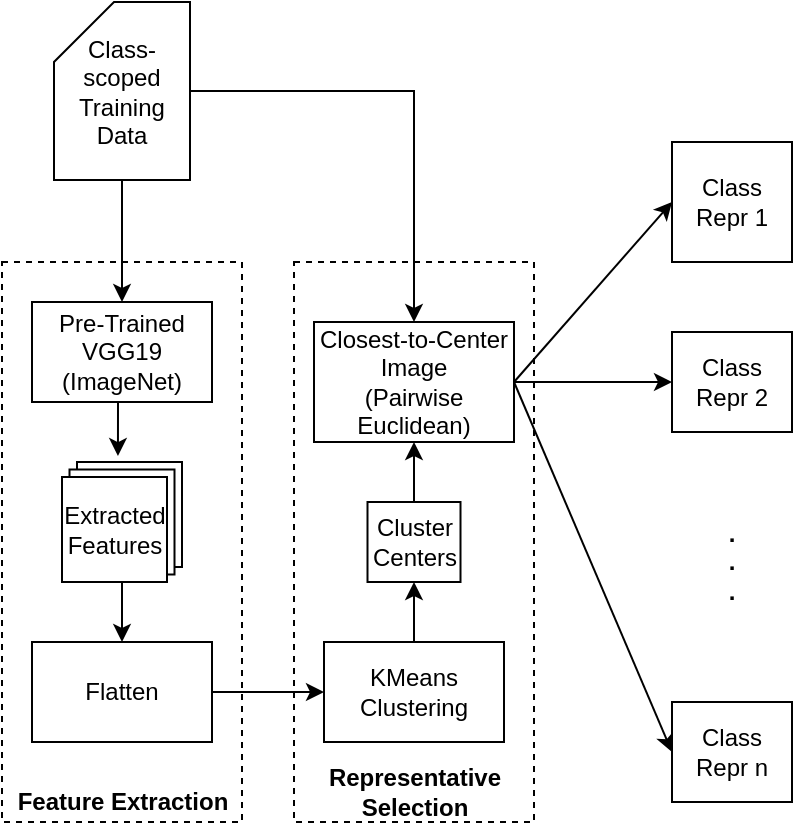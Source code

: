 <mxfile version="12.9.10" type="device"><diagram id="8DPBMGdxQIK1j8nG-TYA" name="Page-1"><mxGraphModel dx="780" dy="1155" grid="1" gridSize="10" guides="1" tooltips="1" connect="1" arrows="1" fold="1" page="1" pageScale="1" pageWidth="850" pageHeight="1100" math="0" shadow="0"><root><mxCell id="0"/><mxCell id="1" parent="0"/><mxCell id="sHiEeiEkoMwhXXmskU1T-27" value="" style="rounded=0;whiteSpace=wrap;html=1;dashed=1;" vertex="1" parent="1"><mxGeometry x="291" y="460" width="120" height="280" as="geometry"/></mxCell><mxCell id="sHiEeiEkoMwhXXmskU1T-17" value="" style="rounded=0;whiteSpace=wrap;html=1;dashed=1;" vertex="1" parent="1"><mxGeometry x="145" y="460" width="120" height="280" as="geometry"/></mxCell><mxCell id="sHiEeiEkoMwhXXmskU1T-4" value="" style="group" vertex="1" connectable="0" parent="1"><mxGeometry x="175" y="560" width="60" height="60" as="geometry"/></mxCell><mxCell id="sHiEeiEkoMwhXXmskU1T-1" value="" style="rounded=0;whiteSpace=wrap;html=1;" vertex="1" parent="sHiEeiEkoMwhXXmskU1T-4"><mxGeometry x="7.5" width="52.5" height="52.5" as="geometry"/></mxCell><mxCell id="sHiEeiEkoMwhXXmskU1T-2" value="" style="rounded=0;whiteSpace=wrap;html=1;" vertex="1" parent="sHiEeiEkoMwhXXmskU1T-4"><mxGeometry x="3.75" y="3.75" width="52.5" height="52.5" as="geometry"/></mxCell><mxCell id="sHiEeiEkoMwhXXmskU1T-3" value="Extracted Features" style="rounded=0;whiteSpace=wrap;html=1;" vertex="1" parent="sHiEeiEkoMwhXXmskU1T-4"><mxGeometry y="7.5" width="52.5" height="52.5" as="geometry"/></mxCell><mxCell id="sHiEeiEkoMwhXXmskU1T-22" style="edgeStyle=orthogonalEdgeStyle;rounded=0;orthogonalLoop=1;jettySize=auto;html=1;exitX=0.5;exitY=1;exitDx=0;exitDy=0;entryX=0.39;entryY=-0.057;entryDx=0;entryDy=0;entryPerimeter=0;" edge="1" parent="1" source="sHiEeiEkoMwhXXmskU1T-5" target="sHiEeiEkoMwhXXmskU1T-1"><mxGeometry relative="1" as="geometry"/></mxCell><mxCell id="sHiEeiEkoMwhXXmskU1T-5" value="Pre-Trained VGG19&lt;br&gt;(ImageNet)" style="rounded=0;whiteSpace=wrap;html=1;" vertex="1" parent="1"><mxGeometry x="160" y="480" width="90" height="50" as="geometry"/></mxCell><mxCell id="sHiEeiEkoMwhXXmskU1T-32" style="edgeStyle=orthogonalEdgeStyle;rounded=0;orthogonalLoop=1;jettySize=auto;html=1;exitX=1;exitY=0.5;exitDx=0;exitDy=0;entryX=0;entryY=0.5;entryDx=0;entryDy=0;" edge="1" parent="1" source="sHiEeiEkoMwhXXmskU1T-7" target="sHiEeiEkoMwhXXmskU1T-25"><mxGeometry relative="1" as="geometry"/></mxCell><mxCell id="sHiEeiEkoMwhXXmskU1T-7" value="Flatten" style="rounded=0;whiteSpace=wrap;html=1;" vertex="1" parent="1"><mxGeometry x="160" y="650" width="90" height="50" as="geometry"/></mxCell><mxCell id="sHiEeiEkoMwhXXmskU1T-19" style="edgeStyle=orthogonalEdgeStyle;rounded=0;orthogonalLoop=1;jettySize=auto;html=1;exitX=0.5;exitY=1;exitDx=0;exitDy=0;exitPerimeter=0;entryX=0.5;entryY=0;entryDx=0;entryDy=0;" edge="1" parent="1" source="sHiEeiEkoMwhXXmskU1T-16" target="sHiEeiEkoMwhXXmskU1T-5"><mxGeometry relative="1" as="geometry"/></mxCell><mxCell id="sHiEeiEkoMwhXXmskU1T-34" style="edgeStyle=orthogonalEdgeStyle;rounded=0;orthogonalLoop=1;jettySize=auto;html=1;exitX=1;exitY=0.5;exitDx=0;exitDy=0;exitPerimeter=0;entryX=0.5;entryY=0;entryDx=0;entryDy=0;" edge="1" parent="1" source="sHiEeiEkoMwhXXmskU1T-16" target="sHiEeiEkoMwhXXmskU1T-31"><mxGeometry relative="1" as="geometry"/></mxCell><mxCell id="sHiEeiEkoMwhXXmskU1T-16" value="Class-scoped Training Data" style="shape=card;whiteSpace=wrap;html=1;" vertex="1" parent="1"><mxGeometry x="171" y="330" width="68" height="89" as="geometry"/></mxCell><mxCell id="sHiEeiEkoMwhXXmskU1T-18" value="Feature Extraction" style="text;html=1;strokeColor=none;fillColor=none;align=center;verticalAlign=middle;whiteSpace=wrap;rounded=0;dashed=1;fontStyle=1" vertex="1" parent="1"><mxGeometry x="147.5" y="720" width="115" height="20" as="geometry"/></mxCell><mxCell id="sHiEeiEkoMwhXXmskU1T-21" style="edgeStyle=orthogonalEdgeStyle;rounded=0;orthogonalLoop=1;jettySize=auto;html=1;exitX=0.5;exitY=1;exitDx=0;exitDy=0;entryX=0.5;entryY=0;entryDx=0;entryDy=0;" edge="1" parent="1" source="sHiEeiEkoMwhXXmskU1T-3" target="sHiEeiEkoMwhXXmskU1T-7"><mxGeometry relative="1" as="geometry"/></mxCell><mxCell id="sHiEeiEkoMwhXXmskU1T-30" style="edgeStyle=orthogonalEdgeStyle;rounded=0;orthogonalLoop=1;jettySize=auto;html=1;exitX=0.5;exitY=0;exitDx=0;exitDy=0;entryX=0.5;entryY=1;entryDx=0;entryDy=0;" edge="1" parent="1" source="sHiEeiEkoMwhXXmskU1T-25" target="sHiEeiEkoMwhXXmskU1T-29"><mxGeometry relative="1" as="geometry"/></mxCell><mxCell id="sHiEeiEkoMwhXXmskU1T-25" value="KMeans Clustering" style="rounded=0;whiteSpace=wrap;html=1;" vertex="1" parent="1"><mxGeometry x="306" y="650" width="90" height="50" as="geometry"/></mxCell><mxCell id="sHiEeiEkoMwhXXmskU1T-28" value="Representative Selection" style="text;html=1;strokeColor=none;fillColor=none;align=center;verticalAlign=middle;whiteSpace=wrap;rounded=0;dashed=1;fontStyle=1" vertex="1" parent="1"><mxGeometry x="293.5" y="710" width="115" height="30" as="geometry"/></mxCell><mxCell id="sHiEeiEkoMwhXXmskU1T-33" style="edgeStyle=orthogonalEdgeStyle;rounded=0;orthogonalLoop=1;jettySize=auto;html=1;exitX=0.5;exitY=0;exitDx=0;exitDy=0;entryX=0.5;entryY=1;entryDx=0;entryDy=0;" edge="1" parent="1" source="sHiEeiEkoMwhXXmskU1T-29" target="sHiEeiEkoMwhXXmskU1T-31"><mxGeometry relative="1" as="geometry"/></mxCell><mxCell id="sHiEeiEkoMwhXXmskU1T-29" value="Cluster Centers" style="rounded=0;whiteSpace=wrap;html=1;" vertex="1" parent="1"><mxGeometry x="327.75" y="580" width="46.5" height="40" as="geometry"/></mxCell><mxCell id="sHiEeiEkoMwhXXmskU1T-41" style="rounded=0;orthogonalLoop=1;jettySize=auto;html=1;exitX=1;exitY=0.5;exitDx=0;exitDy=0;entryX=0;entryY=0.5;entryDx=0;entryDy=0;" edge="1" parent="1" source="sHiEeiEkoMwhXXmskU1T-31" target="sHiEeiEkoMwhXXmskU1T-37"><mxGeometry relative="1" as="geometry"/></mxCell><mxCell id="sHiEeiEkoMwhXXmskU1T-42" style="edgeStyle=none;rounded=0;orthogonalLoop=1;jettySize=auto;html=1;exitX=1;exitY=0.5;exitDx=0;exitDy=0;entryX=0;entryY=0.5;entryDx=0;entryDy=0;" edge="1" parent="1" source="sHiEeiEkoMwhXXmskU1T-31" target="sHiEeiEkoMwhXXmskU1T-38"><mxGeometry relative="1" as="geometry"/></mxCell><mxCell id="sHiEeiEkoMwhXXmskU1T-43" style="edgeStyle=none;rounded=0;orthogonalLoop=1;jettySize=auto;html=1;exitX=1;exitY=0.5;exitDx=0;exitDy=0;entryX=0;entryY=0.5;entryDx=0;entryDy=0;" edge="1" parent="1" source="sHiEeiEkoMwhXXmskU1T-31" target="sHiEeiEkoMwhXXmskU1T-39"><mxGeometry relative="1" as="geometry"/></mxCell><mxCell id="sHiEeiEkoMwhXXmskU1T-31" value="&lt;div&gt;Closest-to-Center Image&lt;/div&gt;&lt;div&gt;(Pairwise Euclidean)&lt;/div&gt;" style="rounded=0;whiteSpace=wrap;html=1;" vertex="1" parent="1"><mxGeometry x="301" y="490" width="100" height="60" as="geometry"/></mxCell><mxCell id="sHiEeiEkoMwhXXmskU1T-37" value="Class Repr 1" style="rounded=0;whiteSpace=wrap;html=1;" vertex="1" parent="1"><mxGeometry x="480" y="400" width="60" height="60" as="geometry"/></mxCell><mxCell id="sHiEeiEkoMwhXXmskU1T-38" value="Class Repr 2" style="rounded=0;whiteSpace=wrap;html=1;" vertex="1" parent="1"><mxGeometry x="480" y="495" width="60" height="50" as="geometry"/></mxCell><mxCell id="sHiEeiEkoMwhXXmskU1T-39" value="Class Repr n" style="rounded=0;whiteSpace=wrap;html=1;" vertex="1" parent="1"><mxGeometry x="480" y="680" width="60" height="50" as="geometry"/></mxCell><mxCell id="sHiEeiEkoMwhXXmskU1T-40" value="&lt;div&gt;&lt;b&gt;.&lt;/b&gt;&lt;/div&gt;&lt;div&gt;&lt;b&gt;.&lt;/b&gt;&lt;/div&gt;&lt;div&gt;&lt;b&gt;.&lt;br&gt;&lt;/b&gt;&lt;/div&gt;" style="text;html=1;strokeColor=none;fillColor=none;align=center;verticalAlign=middle;whiteSpace=wrap;rounded=0;" vertex="1" parent="1"><mxGeometry x="490" y="600" width="40" height="20" as="geometry"/></mxCell></root></mxGraphModel></diagram></mxfile>